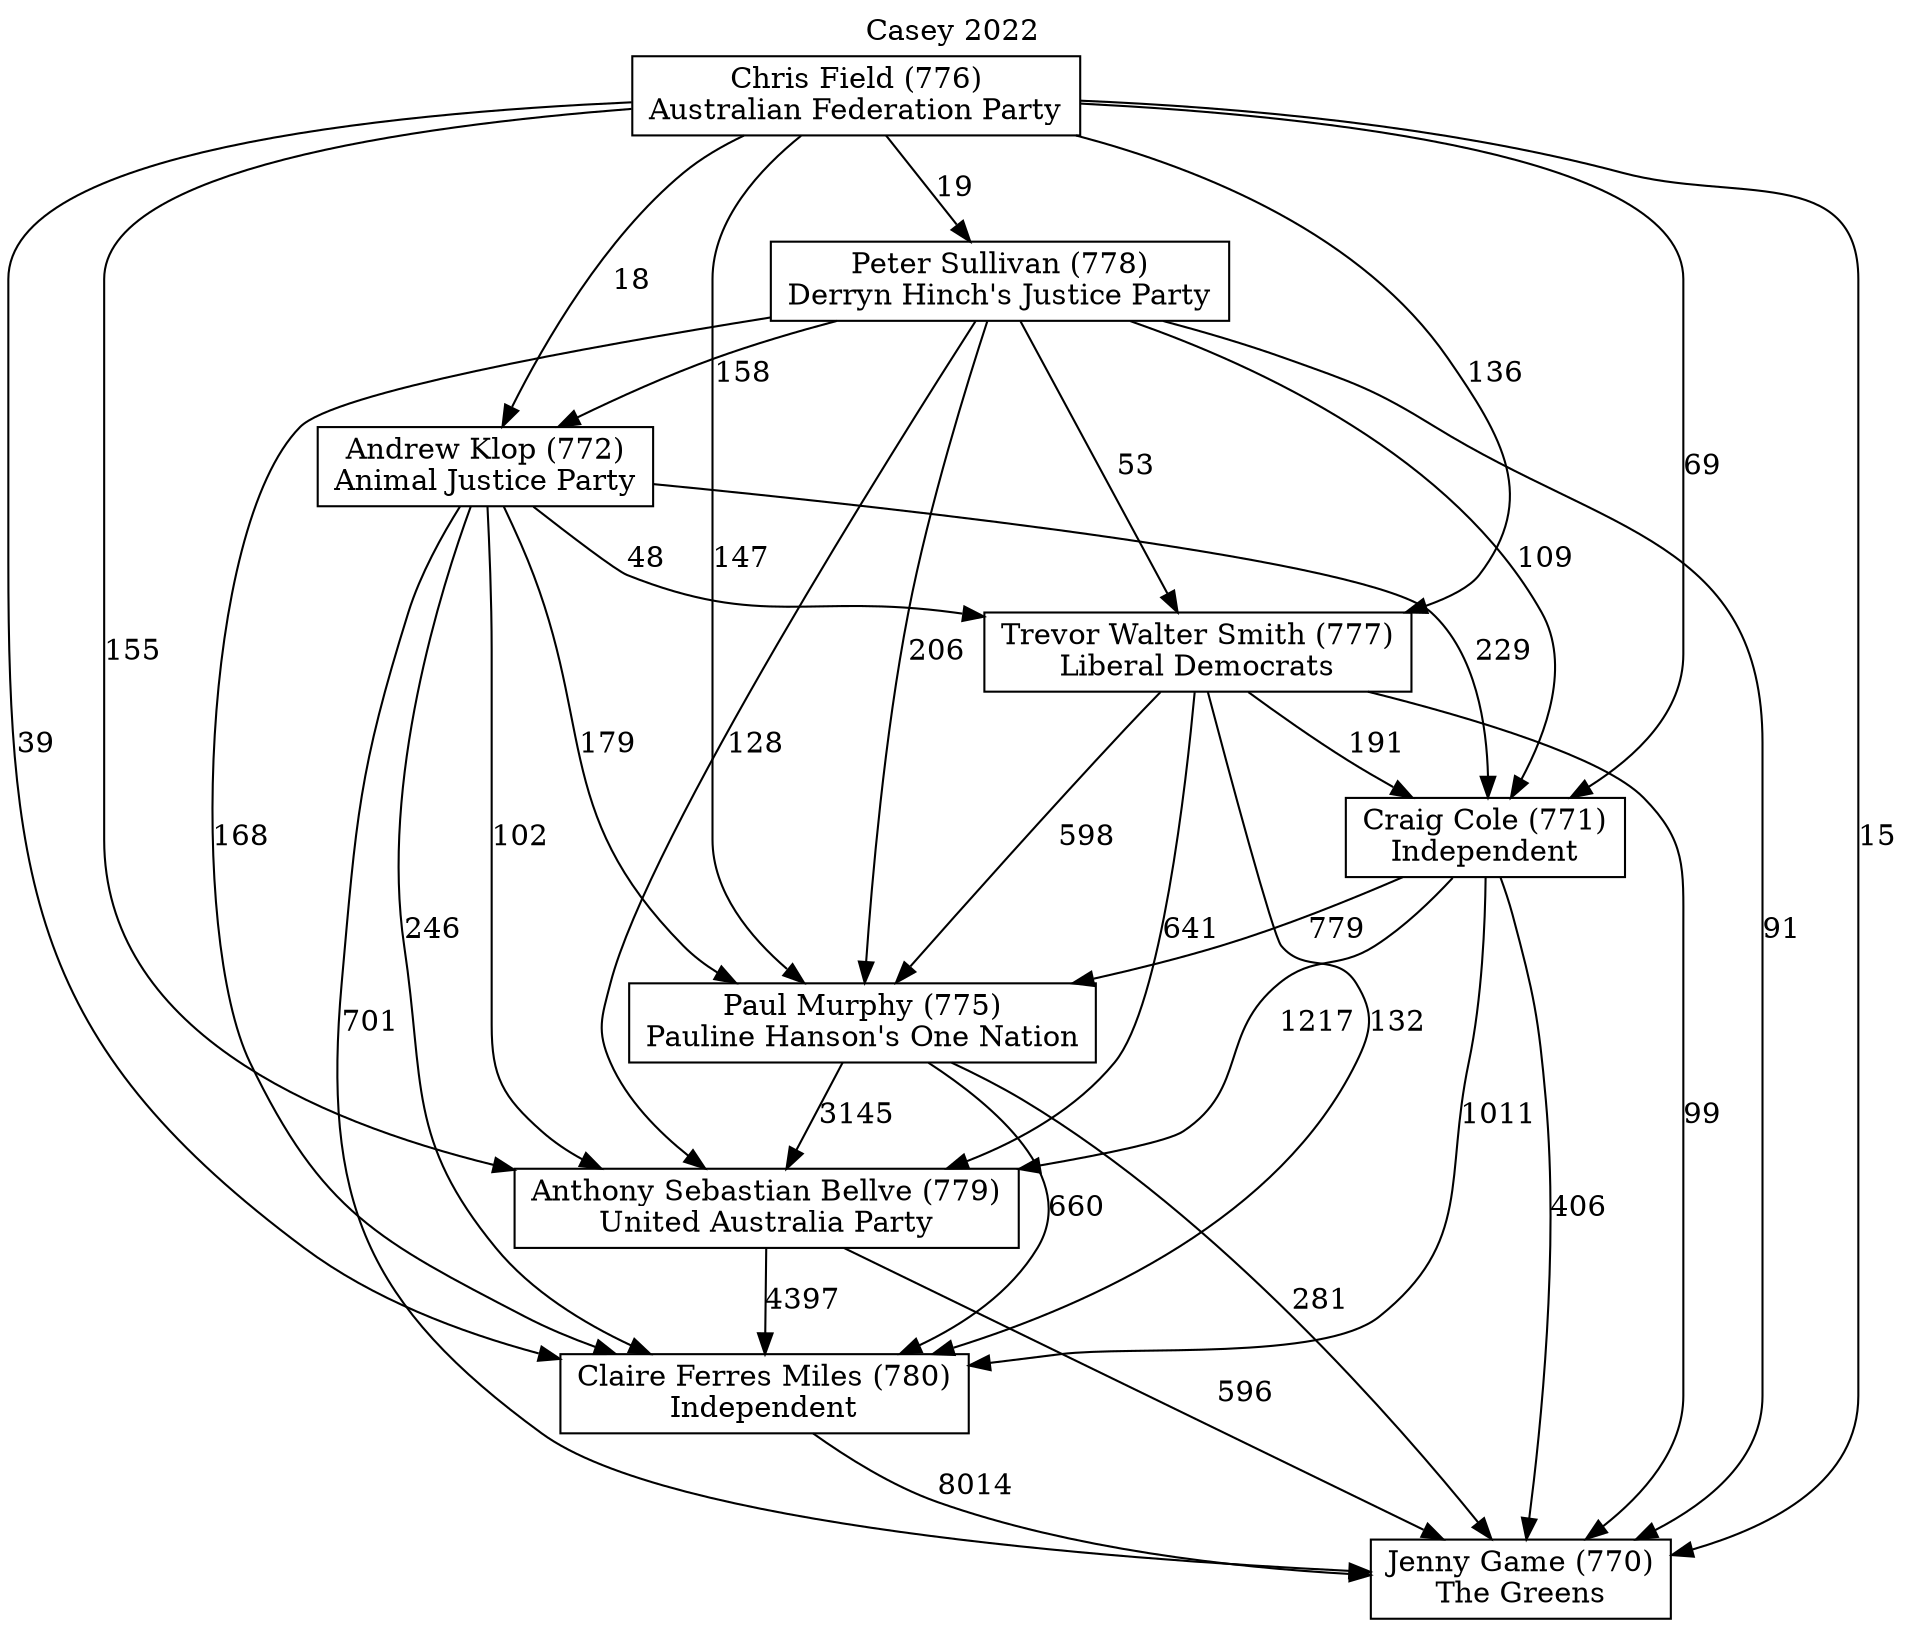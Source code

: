 // House preference flow
digraph "Jenny Game (770)_Casey_2022" {
	graph [label="Casey 2022" labelloc=t mclimit=10]
	node [shape=box]
	"Anthony Sebastian Bellve (779)" [label="Anthony Sebastian Bellve (779)
United Australia Party"]
	"Craig Cole (771)" [label="Craig Cole (771)
Independent"]
	"Jenny Game (770)" [label="Jenny Game (770)
The Greens"]
	"Andrew Klop (772)" [label="Andrew Klop (772)
Animal Justice Party"]
	"Chris Field (776)" [label="Chris Field (776)
Australian Federation Party"]
	"Peter Sullivan (778)" [label="Peter Sullivan (778)
Derryn Hinch's Justice Party"]
	"Paul Murphy (775)" [label="Paul Murphy (775)
Pauline Hanson's One Nation"]
	"Claire Ferres Miles (780)" [label="Claire Ferres Miles (780)
Independent"]
	"Trevor Walter Smith (777)" [label="Trevor Walter Smith (777)
Liberal Democrats"]
	"Craig Cole (771)" -> "Anthony Sebastian Bellve (779)" [label=1217]
	"Craig Cole (771)" -> "Jenny Game (770)" [label=406]
	"Anthony Sebastian Bellve (779)" -> "Jenny Game (770)" [label=596]
	"Craig Cole (771)" -> "Claire Ferres Miles (780)" [label=1011]
	"Andrew Klop (772)" -> "Claire Ferres Miles (780)" [label=246]
	"Andrew Klop (772)" -> "Jenny Game (770)" [label=701]
	"Paul Murphy (775)" -> "Anthony Sebastian Bellve (779)" [label=3145]
	"Chris Field (776)" -> "Peter Sullivan (778)" [label=19]
	"Chris Field (776)" -> "Anthony Sebastian Bellve (779)" [label=155]
	"Peter Sullivan (778)" -> "Anthony Sebastian Bellve (779)" [label=128]
	"Andrew Klop (772)" -> "Craig Cole (771)" [label=229]
	"Chris Field (776)" -> "Jenny Game (770)" [label=15]
	"Peter Sullivan (778)" -> "Craig Cole (771)" [label=109]
	"Trevor Walter Smith (777)" -> "Paul Murphy (775)" [label=598]
	"Craig Cole (771)" -> "Paul Murphy (775)" [label=779]
	"Claire Ferres Miles (780)" -> "Jenny Game (770)" [label=8014]
	"Andrew Klop (772)" -> "Trevor Walter Smith (777)" [label=48]
	"Andrew Klop (772)" -> "Anthony Sebastian Bellve (779)" [label=102]
	"Trevor Walter Smith (777)" -> "Jenny Game (770)" [label=99]
	"Andrew Klop (772)" -> "Paul Murphy (775)" [label=179]
	"Trevor Walter Smith (777)" -> "Claire Ferres Miles (780)" [label=132]
	"Chris Field (776)" -> "Claire Ferres Miles (780)" [label=39]
	"Trevor Walter Smith (777)" -> "Anthony Sebastian Bellve (779)" [label=641]
	"Peter Sullivan (778)" -> "Trevor Walter Smith (777)" [label=53]
	"Anthony Sebastian Bellve (779)" -> "Claire Ferres Miles (780)" [label=4397]
	"Peter Sullivan (778)" -> "Jenny Game (770)" [label=91]
	"Paul Murphy (775)" -> "Jenny Game (770)" [label=281]
	"Peter Sullivan (778)" -> "Paul Murphy (775)" [label=206]
	"Chris Field (776)" -> "Trevor Walter Smith (777)" [label=136]
	"Chris Field (776)" -> "Craig Cole (771)" [label=69]
	"Chris Field (776)" -> "Paul Murphy (775)" [label=147]
	"Peter Sullivan (778)" -> "Andrew Klop (772)" [label=158]
	"Trevor Walter Smith (777)" -> "Craig Cole (771)" [label=191]
	"Peter Sullivan (778)" -> "Claire Ferres Miles (780)" [label=168]
	"Paul Murphy (775)" -> "Claire Ferres Miles (780)" [label=660]
	"Chris Field (776)" -> "Andrew Klop (772)" [label=18]
}
